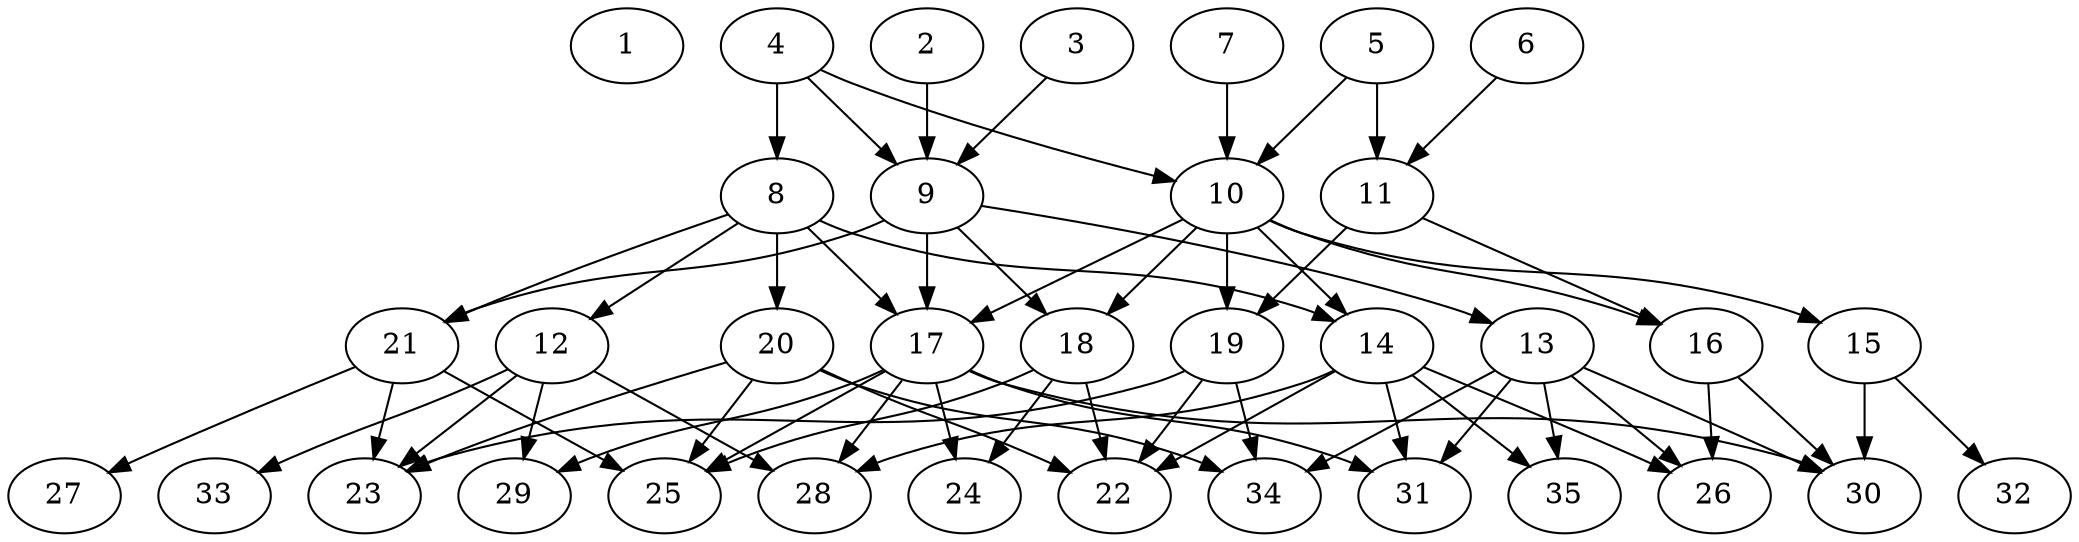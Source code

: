 // DAG (tier=2-normal, mode=compute, n=35, ccr=0.399, fat=0.668, density=0.505, regular=0.421, jump=0.110, mindata=524288, maxdata=8388608)
// DAG automatically generated by daggen at Sun Aug 24 16:33:33 2025
// /home/ermia/Project/Environments/daggen/bin/daggen --dot --ccr 0.399 --fat 0.668 --regular 0.421 --density 0.505 --jump 0.110 --mindata 524288 --maxdata 8388608 -n 35 
digraph G {
  1 [size="1648597511379070", alpha="0.05", expect_size="824298755689535"]
  2 [size="39649030321471488000", alpha="0.07", expect_size="19824515160735744000"]
  2 -> 9 [size ="93020435251200"]
  3 [size="385604530052622450688", alpha="0.14", expect_size="192802265026311225344"]
  3 -> 9 [size ="423823212019712"]
  4 [size="579096139534517632", alpha="0.19", expect_size="289548069767258816"]
  4 -> 8 [size ="287766575316992"]
  4 -> 9 [size ="287766575316992"]
  4 -> 10 [size ="287766575316992"]
  5 [size="10908250004026484", alpha="0.08", expect_size="5454125002013242"]
  5 -> 10 [size ="261471980224512"]
  5 -> 11 [size ="261471980224512"]
  6 [size="1307683371746267136", alpha="0.03", expect_size="653841685873133568"]
  6 -> 11 [size ="549833123299328"]
  7 [size="3831802976437928", alpha="0.15", expect_size="1915901488218964"]
  7 -> 10 [size ="136983292674048"]
  8 [size="291345119692982272", alpha="0.12", expect_size="145672559846491136"]
  8 -> 12 [size ="106672525672448"]
  8 -> 14 [size ="106672525672448"]
  8 -> 17 [size ="106672525672448"]
  8 -> 20 [size ="106672525672448"]
  8 -> 21 [size ="106672525672448"]
  9 [size="955138575376135936", alpha="0.03", expect_size="477569287688067968"]
  9 -> 13 [size ="364633068142592"]
  9 -> 17 [size ="364633068142592"]
  9 -> 18 [size ="364633068142592"]
  9 -> 21 [size ="364633068142592"]
  10 [size="224532073858794624", alpha="0.05", expect_size="112266036929397312"]
  10 -> 14 [size ="111451255603200"]
  10 -> 15 [size ="111451255603200"]
  10 -> 16 [size ="111451255603200"]
  10 -> 17 [size ="111451255603200"]
  10 -> 18 [size ="111451255603200"]
  10 -> 19 [size ="111451255603200"]
  11 [size="1828896606896522", alpha="0.02", expect_size="914448303448261"]
  11 -> 16 [size ="112002311651328"]
  11 -> 19 [size ="112002311651328"]
  12 [size="804013334368843264", alpha="0.09", expect_size="402006667184421632"]
  12 -> 23 [size ="374880390348800"]
  12 -> 28 [size ="374880390348800"]
  12 -> 29 [size ="374880390348800"]
  12 -> 33 [size ="374880390348800"]
  13 [size="24465779630014464000", alpha="0.06", expect_size="12232889815007232000"]
  13 -> 26 [size ="67421129932800"]
  13 -> 30 [size ="67421129932800"]
  13 -> 31 [size ="67421129932800"]
  13 -> 34 [size ="67421129932800"]
  13 -> 35 [size ="67421129932800"]
  14 [size="69946908126648976", alpha="0.14", expect_size="34973454063324488"]
  14 -> 22 [size ="41678303920128"]
  14 -> 26 [size ="41678303920128"]
  14 -> 28 [size ="41678303920128"]
  14 -> 31 [size ="41678303920128"]
  14 -> 35 [size ="41678303920128"]
  15 [size="28478102999004524", alpha="0.06", expect_size="14239051499502262"]
  15 -> 30 [size ="484781045317632"]
  15 -> 32 [size ="484781045317632"]
  16 [size="414963292888677482496", alpha="0.13", expect_size="207481646444338741248"]
  16 -> 26 [size ="445071488974848"]
  16 -> 30 [size ="445071488974848"]
  17 [size="572958377876016594944", alpha="0.08", expect_size="286479188938008297472"]
  17 -> 24 [size ="551872435847168"]
  17 -> 25 [size ="551872435847168"]
  17 -> 28 [size ="551872435847168"]
  17 -> 29 [size ="551872435847168"]
  17 -> 30 [size ="551872435847168"]
  17 -> 31 [size ="551872435847168"]
  18 [size="45918402107515338752", alpha="0.16", expect_size="22959201053757669376"]
  18 -> 22 [size ="102584362729472"]
  18 -> 24 [size ="102584362729472"]
  18 -> 25 [size ="102584362729472"]
  19 [size="270053664953030880", alpha="0.05", expect_size="135026832476515440"]
  19 -> 22 [size ="141839147466752"]
  19 -> 23 [size ="141839147466752"]
  19 -> 34 [size ="141839147466752"]
  20 [size="30375066162956337152", alpha="0.13", expect_size="15187533081478168576"]
  20 -> 22 [size ="77881589891072"]
  20 -> 23 [size ="77881589891072"]
  20 -> 25 [size ="77881589891072"]
  20 -> 34 [size ="77881589891072"]
  21 [size="4993920427853085", alpha="0.13", expect_size="2496960213926542"]
  21 -> 23 [size ="119796377059328"]
  21 -> 25 [size ="119796377059328"]
  21 -> 27 [size ="119796377059328"]
  22 [size="805154492000168", alpha="0.02", expect_size="402577246000084"]
  23 [size="22160384564414906368", alpha="0.03", expect_size="11080192282207453184"]
  24 [size="10872757926532388", alpha="0.17", expect_size="5436378963266194"]
  25 [size="174313643351904", alpha="0.08", expect_size="87156821675952"]
  26 [size="33195377647708752", alpha="0.09", expect_size="16597688823854376"]
  27 [size="109709621198848000000", alpha="0.17", expect_size="54854810599424000000"]
  28 [size="1983506180726587392", alpha="0.10", expect_size="991753090363293696"]
  29 [size="13464052808587232", alpha="0.05", expect_size="6732026404293616"]
  30 [size="13754427035090832", alpha="0.02", expect_size="6877213517545416"]
  31 [size="16837686484164149248", alpha="0.02", expect_size="8418843242082074624"]
  32 [size="4967444864896455", alpha="0.02", expect_size="2483722432448227"]
  33 [size="7528308092258521", alpha="0.16", expect_size="3764154046129260"]
  34 [size="37662786853657312", alpha="0.13", expect_size="18831393426828656"]
  35 [size="3210954288703349", alpha="0.18", expect_size="1605477144351674"]
}